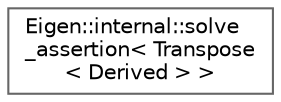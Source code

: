 digraph "Graphical Class Hierarchy"
{
 // LATEX_PDF_SIZE
  bgcolor="transparent";
  edge [fontname=Helvetica,fontsize=10,labelfontname=Helvetica,labelfontsize=10];
  node [fontname=Helvetica,fontsize=10,shape=box,height=0.2,width=0.4];
  rankdir="LR";
  Node0 [id="Node000000",label="Eigen::internal::solve\l_assertion\< Transpose\l\< Derived \> \>",height=0.2,width=0.4,color="grey40", fillcolor="white", style="filled",URL="$structEigen_1_1internal_1_1solve__assertion_3_01Transpose_3_01Derived_01_4_01_4.html",tooltip=" "];
}
